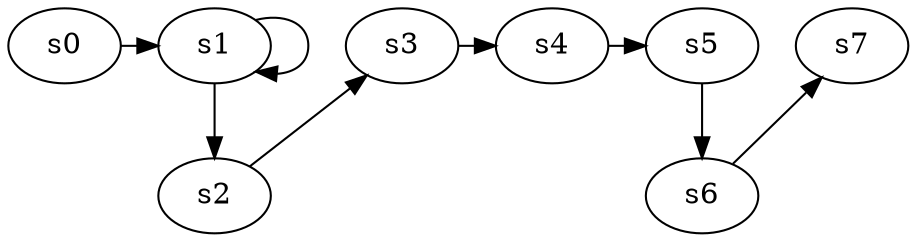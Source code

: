 digraph game_0183_chain_8 {
    s0 [name="s0", player=0, target=1];
    s1 [name="s1", player=1];
    s2 [name="s2", player=0];
    s3 [name="s3", player=1];
    s4 [name="s4", player=0];
    s5 [name="s5", player=1, target=1];
    s6 [name="s6", player=0];
    s7 [name="s7", player=1, target=1];

    s0 -> s1 [constraint="time % 2 == 0"];
    s1 -> s2;
    s2 -> s3 [constraint="time == 11"];
    s3 -> s4 [constraint="time == 11 || time == 13 || time == 14 || time == 15 || time == 18"];
    s4 -> s5 [constraint="time % 5 == 2"];
    s5 -> s6;
    s6 -> s7 [constraint="time == 4 || time == 16"];
    s1 -> s1 [constraint="time % 2 == 0"];
}
